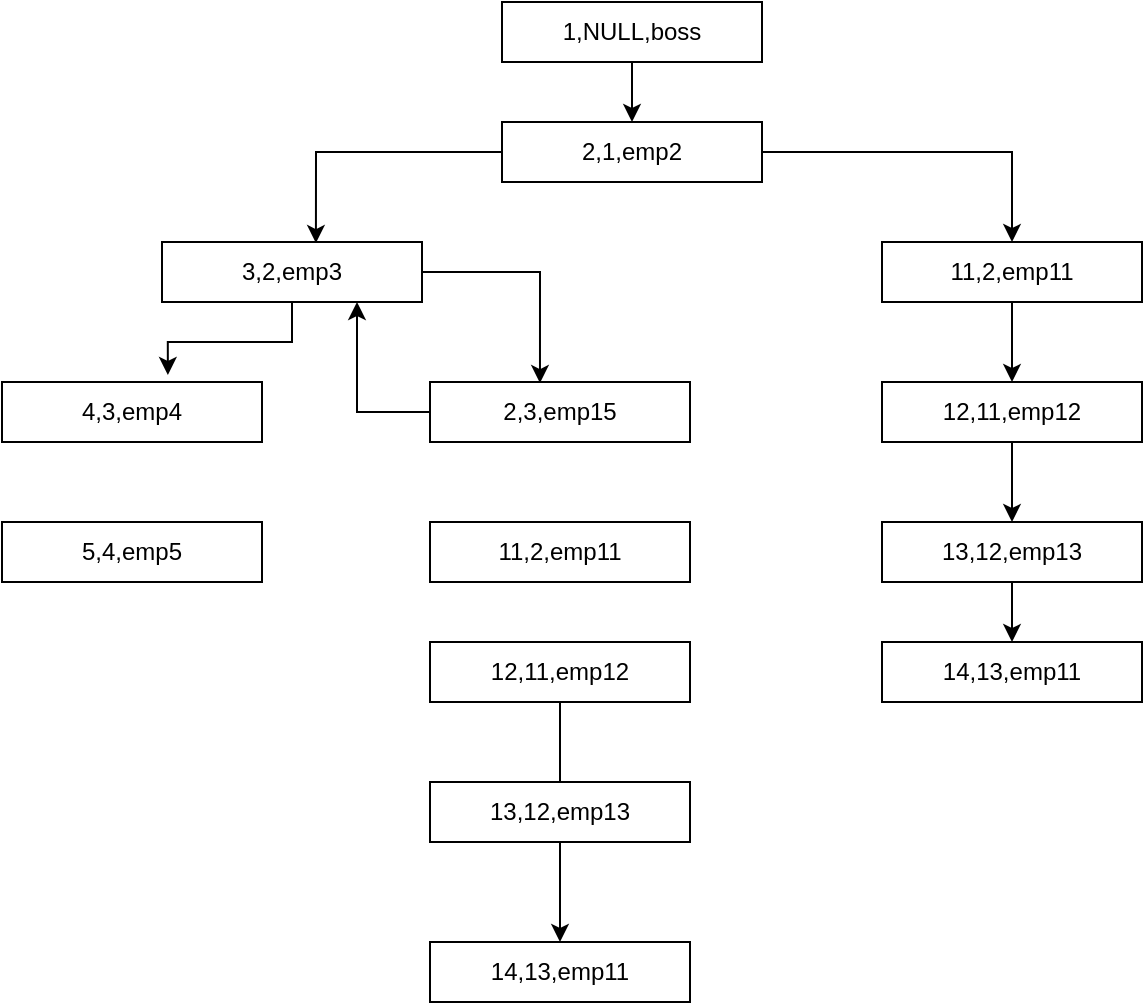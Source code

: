 <mxfile version="20.8.23" type="github">
  <diagram name="第 1 页" id="xQGLZ8-OGcHBai4tiZJq">
    <mxGraphModel dx="954" dy="591" grid="1" gridSize="10" guides="1" tooltips="1" connect="1" arrows="1" fold="1" page="1" pageScale="1" pageWidth="827" pageHeight="1169" math="0" shadow="0">
      <root>
        <mxCell id="0" />
        <mxCell id="1" parent="0" />
        <mxCell id="ZRsJyE10DOSO7oIuJe0f-12" value="" style="edgeStyle=orthogonalEdgeStyle;rounded=0;orthogonalLoop=1;jettySize=auto;html=1;" edge="1" parent="1" source="ZRsJyE10DOSO7oIuJe0f-1" target="ZRsJyE10DOSO7oIuJe0f-2">
          <mxGeometry relative="1" as="geometry" />
        </mxCell>
        <mxCell id="ZRsJyE10DOSO7oIuJe0f-1" value="1,NULL,boss" style="rounded=0;whiteSpace=wrap;html=1;" vertex="1" parent="1">
          <mxGeometry x="320" y="30" width="130" height="30" as="geometry" />
        </mxCell>
        <mxCell id="ZRsJyE10DOSO7oIuJe0f-14" style="edgeStyle=orthogonalEdgeStyle;rounded=0;orthogonalLoop=1;jettySize=auto;html=1;entryX=0.592;entryY=0.017;entryDx=0;entryDy=0;entryPerimeter=0;" edge="1" parent="1" source="ZRsJyE10DOSO7oIuJe0f-2" target="ZRsJyE10DOSO7oIuJe0f-4">
          <mxGeometry relative="1" as="geometry" />
        </mxCell>
        <mxCell id="ZRsJyE10DOSO7oIuJe0f-15" style="edgeStyle=orthogonalEdgeStyle;rounded=0;orthogonalLoop=1;jettySize=auto;html=1;entryX=0.5;entryY=0;entryDx=0;entryDy=0;" edge="1" parent="1" source="ZRsJyE10DOSO7oIuJe0f-2" target="ZRsJyE10DOSO7oIuJe0f-3">
          <mxGeometry relative="1" as="geometry" />
        </mxCell>
        <mxCell id="ZRsJyE10DOSO7oIuJe0f-2" value="2,1,emp2" style="rounded=0;whiteSpace=wrap;html=1;" vertex="1" parent="1">
          <mxGeometry x="320" y="90" width="130" height="30" as="geometry" />
        </mxCell>
        <mxCell id="ZRsJyE10DOSO7oIuJe0f-23" style="edgeStyle=orthogonalEdgeStyle;rounded=0;orthogonalLoop=1;jettySize=auto;html=1;exitX=0.5;exitY=1;exitDx=0;exitDy=0;entryX=0.5;entryY=0;entryDx=0;entryDy=0;" edge="1" parent="1" source="ZRsJyE10DOSO7oIuJe0f-3" target="ZRsJyE10DOSO7oIuJe0f-9">
          <mxGeometry relative="1" as="geometry" />
        </mxCell>
        <mxCell id="ZRsJyE10DOSO7oIuJe0f-3" value="11,2,emp11" style="rounded=0;whiteSpace=wrap;html=1;" vertex="1" parent="1">
          <mxGeometry x="510" y="150" width="130" height="30" as="geometry" />
        </mxCell>
        <mxCell id="ZRsJyE10DOSO7oIuJe0f-16" style="edgeStyle=orthogonalEdgeStyle;rounded=0;orthogonalLoop=1;jettySize=auto;html=1;entryX=0.638;entryY=-0.117;entryDx=0;entryDy=0;entryPerimeter=0;" edge="1" parent="1" source="ZRsJyE10DOSO7oIuJe0f-4" target="ZRsJyE10DOSO7oIuJe0f-6">
          <mxGeometry relative="1" as="geometry" />
        </mxCell>
        <mxCell id="ZRsJyE10DOSO7oIuJe0f-17" style="edgeStyle=orthogonalEdgeStyle;rounded=0;orthogonalLoop=1;jettySize=auto;html=1;entryX=0.423;entryY=0.017;entryDx=0;entryDy=0;entryPerimeter=0;" edge="1" parent="1" source="ZRsJyE10DOSO7oIuJe0f-4" target="ZRsJyE10DOSO7oIuJe0f-5">
          <mxGeometry relative="1" as="geometry" />
        </mxCell>
        <mxCell id="ZRsJyE10DOSO7oIuJe0f-4" value="3,2,emp3" style="rounded=0;whiteSpace=wrap;html=1;" vertex="1" parent="1">
          <mxGeometry x="150" y="150" width="130" height="30" as="geometry" />
        </mxCell>
        <mxCell id="ZRsJyE10DOSO7oIuJe0f-22" style="edgeStyle=orthogonalEdgeStyle;rounded=0;orthogonalLoop=1;jettySize=auto;html=1;entryX=0.75;entryY=1;entryDx=0;entryDy=0;" edge="1" parent="1" source="ZRsJyE10DOSO7oIuJe0f-5" target="ZRsJyE10DOSO7oIuJe0f-4">
          <mxGeometry relative="1" as="geometry" />
        </mxCell>
        <mxCell id="ZRsJyE10DOSO7oIuJe0f-5" value="2,3,emp15" style="rounded=0;whiteSpace=wrap;html=1;" vertex="1" parent="1">
          <mxGeometry x="284" y="220" width="130" height="30" as="geometry" />
        </mxCell>
        <mxCell id="ZRsJyE10DOSO7oIuJe0f-6" value="4,3,emp4" style="rounded=0;whiteSpace=wrap;html=1;" vertex="1" parent="1">
          <mxGeometry x="70" y="220" width="130" height="30" as="geometry" />
        </mxCell>
        <mxCell id="ZRsJyE10DOSO7oIuJe0f-7" value="5,4,emp5" style="rounded=0;whiteSpace=wrap;html=1;" vertex="1" parent="1">
          <mxGeometry x="70" y="290" width="130" height="30" as="geometry" />
        </mxCell>
        <mxCell id="ZRsJyE10DOSO7oIuJe0f-29" style="edgeStyle=orthogonalEdgeStyle;rounded=0;orthogonalLoop=1;jettySize=auto;html=1;exitX=0.5;exitY=1;exitDx=0;exitDy=0;entryX=0.5;entryY=0;entryDx=0;entryDy=0;" edge="1" parent="1" source="ZRsJyE10DOSO7oIuJe0f-9" target="ZRsJyE10DOSO7oIuJe0f-10">
          <mxGeometry relative="1" as="geometry" />
        </mxCell>
        <mxCell id="ZRsJyE10DOSO7oIuJe0f-9" value="12,11,emp12" style="rounded=0;whiteSpace=wrap;html=1;" vertex="1" parent="1">
          <mxGeometry x="510" y="220" width="130" height="30" as="geometry" />
        </mxCell>
        <mxCell id="ZRsJyE10DOSO7oIuJe0f-30" style="edgeStyle=orthogonalEdgeStyle;rounded=0;orthogonalLoop=1;jettySize=auto;html=1;exitX=0.5;exitY=1;exitDx=0;exitDy=0;entryX=0.5;entryY=0;entryDx=0;entryDy=0;" edge="1" parent="1" source="ZRsJyE10DOSO7oIuJe0f-10" target="ZRsJyE10DOSO7oIuJe0f-11">
          <mxGeometry relative="1" as="geometry" />
        </mxCell>
        <mxCell id="ZRsJyE10DOSO7oIuJe0f-10" value="13,12,emp13" style="rounded=0;whiteSpace=wrap;html=1;" vertex="1" parent="1">
          <mxGeometry x="510" y="290" width="130" height="30" as="geometry" />
        </mxCell>
        <mxCell id="ZRsJyE10DOSO7oIuJe0f-11" value="14,13,emp11" style="rounded=0;whiteSpace=wrap;html=1;" vertex="1" parent="1">
          <mxGeometry x="510" y="350" width="130" height="30" as="geometry" />
        </mxCell>
        <mxCell id="ZRsJyE10DOSO7oIuJe0f-19" style="edgeStyle=orthogonalEdgeStyle;rounded=0;orthogonalLoop=1;jettySize=auto;html=1;exitX=0.5;exitY=1;exitDx=0;exitDy=0;" edge="1" parent="1" source="ZRsJyE10DOSO7oIuJe0f-5" target="ZRsJyE10DOSO7oIuJe0f-5">
          <mxGeometry relative="1" as="geometry" />
        </mxCell>
        <mxCell id="ZRsJyE10DOSO7oIuJe0f-20" value="11,2,emp11" style="rounded=0;whiteSpace=wrap;html=1;" vertex="1" parent="1">
          <mxGeometry x="284" y="290" width="130" height="30" as="geometry" />
        </mxCell>
        <mxCell id="ZRsJyE10DOSO7oIuJe0f-25" value="" style="edgeStyle=orthogonalEdgeStyle;rounded=0;orthogonalLoop=1;jettySize=auto;html=1;" edge="1" parent="1" source="ZRsJyE10DOSO7oIuJe0f-26" target="ZRsJyE10DOSO7oIuJe0f-28">
          <mxGeometry relative="1" as="geometry" />
        </mxCell>
        <mxCell id="ZRsJyE10DOSO7oIuJe0f-26" value="12,11,emp12" style="rounded=0;whiteSpace=wrap;html=1;" vertex="1" parent="1">
          <mxGeometry x="284" y="350" width="130" height="30" as="geometry" />
        </mxCell>
        <mxCell id="ZRsJyE10DOSO7oIuJe0f-27" value="13,12,emp13" style="rounded=0;whiteSpace=wrap;html=1;" vertex="1" parent="1">
          <mxGeometry x="284" y="420" width="130" height="30" as="geometry" />
        </mxCell>
        <mxCell id="ZRsJyE10DOSO7oIuJe0f-28" value="14,13,emp11" style="rounded=0;whiteSpace=wrap;html=1;" vertex="1" parent="1">
          <mxGeometry x="284" y="500" width="130" height="30" as="geometry" />
        </mxCell>
      </root>
    </mxGraphModel>
  </diagram>
</mxfile>

